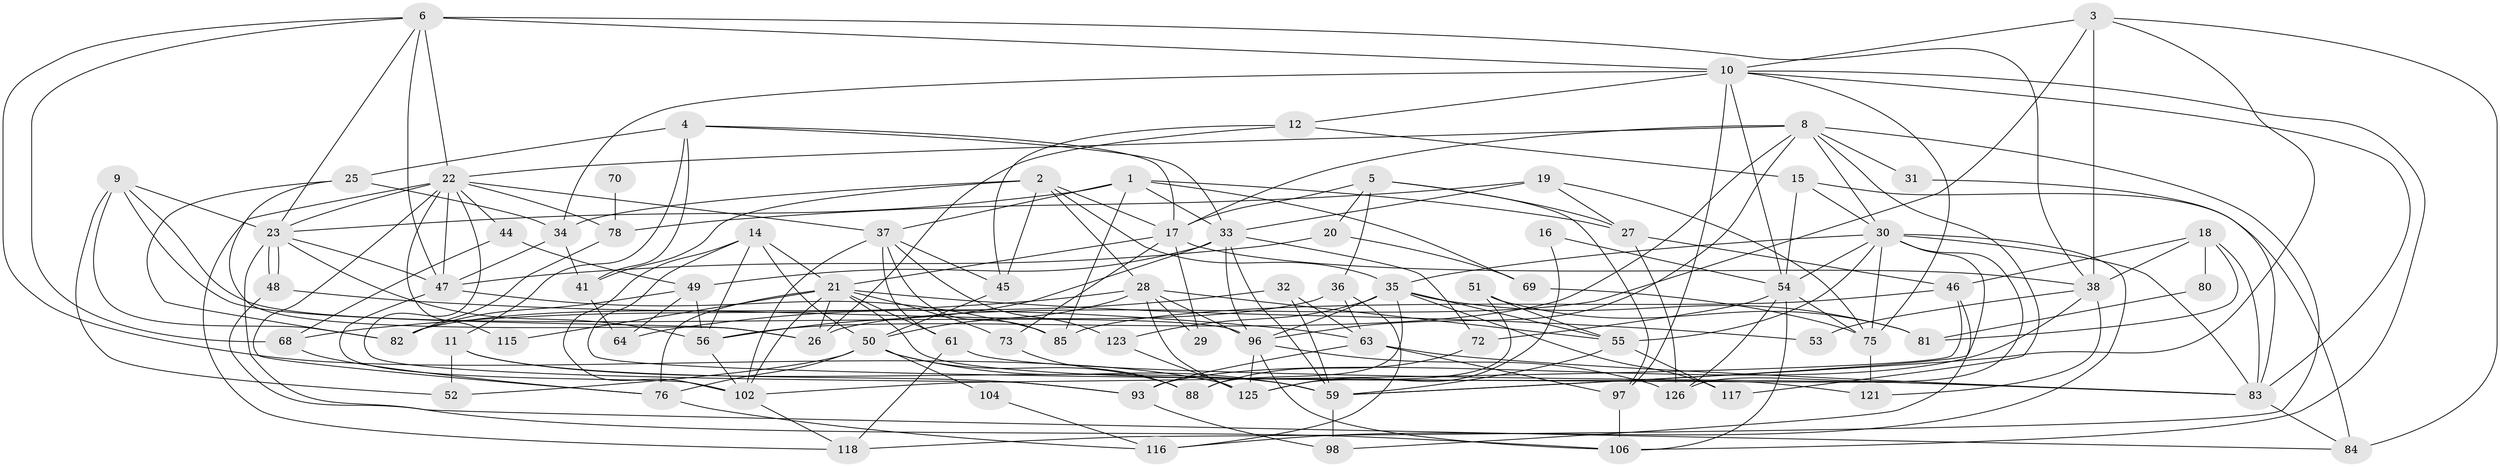 // Generated by graph-tools (version 1.1) at 2025/52/02/27/25 19:52:08]
// undirected, 83 vertices, 207 edges
graph export_dot {
graph [start="1"]
  node [color=gray90,style=filled];
  1 [super="+71"];
  2 [super="+7"];
  3;
  4 [super="+122"];
  5 [super="+128"];
  6 [super="+108"];
  8 [super="+43"];
  9 [super="+13"];
  10 [super="+111"];
  11;
  12 [super="+109"];
  14 [super="+39"];
  15;
  16;
  17 [super="+62"];
  18 [super="+90"];
  19;
  20;
  21 [super="+24"];
  22 [super="+57"];
  23 [super="+86"];
  25;
  26 [super="+40"];
  27 [super="+79"];
  28 [super="+67"];
  29;
  30 [super="+107"];
  31;
  32;
  33 [super="+127"];
  34 [super="+99"];
  35 [super="+66"];
  36;
  37 [super="+58"];
  38 [super="+101"];
  41 [super="+42"];
  44;
  45;
  46 [super="+114"];
  47 [super="+74"];
  48;
  49;
  50 [super="+60"];
  51;
  52;
  53;
  54 [super="+65"];
  55 [super="+119"];
  56 [super="+77"];
  59 [super="+87"];
  61 [super="+112"];
  63 [super="+89"];
  64;
  68;
  69;
  70;
  72;
  73;
  75 [super="+113"];
  76 [super="+110"];
  78 [super="+91"];
  80;
  81;
  82 [super="+124"];
  83 [super="+95"];
  84 [super="+120"];
  85 [super="+105"];
  88 [super="+92"];
  93 [super="+94"];
  96 [super="+100"];
  97;
  98;
  102 [super="+103"];
  104;
  106;
  115;
  116;
  117;
  118;
  121;
  123;
  125;
  126;
  1 -- 37;
  1 -- 69;
  1 -- 85;
  1 -- 33;
  1 -- 27 [weight=2];
  1 -- 23;
  2 -- 45;
  2 -- 34;
  2 -- 17;
  2 -- 35;
  2 -- 41;
  2 -- 28;
  3 -- 26;
  3 -- 84;
  3 -- 10;
  3 -- 59;
  3 -- 38;
  4 -- 11;
  4 -- 25;
  4 -- 41;
  4 -- 17;
  4 -- 33;
  5 -- 97;
  5 -- 17;
  5 -- 20;
  5 -- 36;
  5 -- 27;
  6 -- 68;
  6 -- 125;
  6 -- 22;
  6 -- 10;
  6 -- 47;
  6 -- 38 [weight=2];
  6 -- 23;
  8 -- 56;
  8 -- 31;
  8 -- 96;
  8 -- 117;
  8 -- 118;
  8 -- 17;
  8 -- 22;
  8 -- 30;
  9 -- 96;
  9 -- 23;
  9 -- 52;
  9 -- 82;
  9 -- 26;
  10 -- 106;
  10 -- 83;
  10 -- 97;
  10 -- 75;
  10 -- 34;
  10 -- 12;
  10 -- 54;
  11 -- 52;
  11 -- 93;
  11 -- 59;
  12 -- 45;
  12 -- 15;
  12 -- 26;
  14 -- 83;
  14 -- 56;
  14 -- 50;
  14 -- 102;
  14 -- 21;
  15 -- 30;
  15 -- 84;
  15 -- 54;
  16 -- 54;
  16 -- 125;
  17 -- 29;
  17 -- 38;
  17 -- 73;
  17 -- 21;
  18 -- 80;
  18 -- 38;
  18 -- 81;
  18 -- 46;
  18 -- 83;
  19 -- 78;
  19 -- 33;
  19 -- 75;
  19 -- 27;
  20 -- 69;
  20 -- 47;
  21 -- 76;
  21 -- 73;
  21 -- 102;
  21 -- 115;
  21 -- 121;
  21 -- 26;
  21 -- 53;
  21 -- 61;
  22 -- 118;
  22 -- 115;
  22 -- 37;
  22 -- 44;
  22 -- 76;
  22 -- 78;
  22 -- 93;
  22 -- 47;
  22 -- 23;
  23 -- 48;
  23 -- 48;
  23 -- 56;
  23 -- 84;
  23 -- 47;
  25 -- 82;
  25 -- 34;
  25 -- 26;
  27 -- 126;
  27 -- 46;
  28 -- 96;
  28 -- 29;
  28 -- 50;
  28 -- 68;
  28 -- 125;
  28 -- 55;
  30 -- 75;
  30 -- 116;
  30 -- 126;
  30 -- 54;
  30 -- 35;
  30 -- 59;
  30 -- 83;
  30 -- 55;
  31 -- 83;
  32 -- 59;
  32 -- 63;
  32 -- 64;
  33 -- 49;
  33 -- 72;
  33 -- 96;
  33 -- 56;
  33 -- 59;
  34 -- 47;
  34 -- 41;
  35 -- 96;
  35 -- 117;
  35 -- 123;
  35 -- 81;
  35 -- 55;
  35 -- 88;
  36 -- 63;
  36 -- 82;
  36 -- 116;
  37 -- 61 [weight=2];
  37 -- 45;
  37 -- 123;
  37 -- 85;
  37 -- 102;
  38 -- 53;
  38 -- 93;
  38 -- 121;
  41 -- 64;
  44 -- 49;
  44 -- 68;
  45 -- 50;
  46 -- 102;
  46 -- 98;
  46 -- 85;
  47 -- 102;
  47 -- 85;
  48 -- 63;
  48 -- 106;
  49 -- 56;
  49 -- 64;
  49 -- 82;
  50 -- 104;
  50 -- 52;
  50 -- 59;
  50 -- 76;
  50 -- 88;
  51 -- 125;
  51 -- 81;
  51 -- 55;
  54 -- 75;
  54 -- 106;
  54 -- 72;
  54 -- 126;
  55 -- 117;
  55 -- 59;
  56 -- 102;
  59 -- 98;
  61 -- 118;
  61 -- 83;
  63 -- 97;
  63 -- 93;
  63 -- 83;
  68 -- 76;
  69 -- 75;
  70 -- 78 [weight=2];
  72 -- 88;
  73 -- 88;
  75 -- 121;
  76 -- 116;
  78 -- 82;
  80 -- 81;
  83 -- 84;
  93 -- 98;
  96 -- 106;
  96 -- 125;
  96 -- 126;
  97 -- 106;
  102 -- 118;
  104 -- 116;
  123 -- 125;
}
